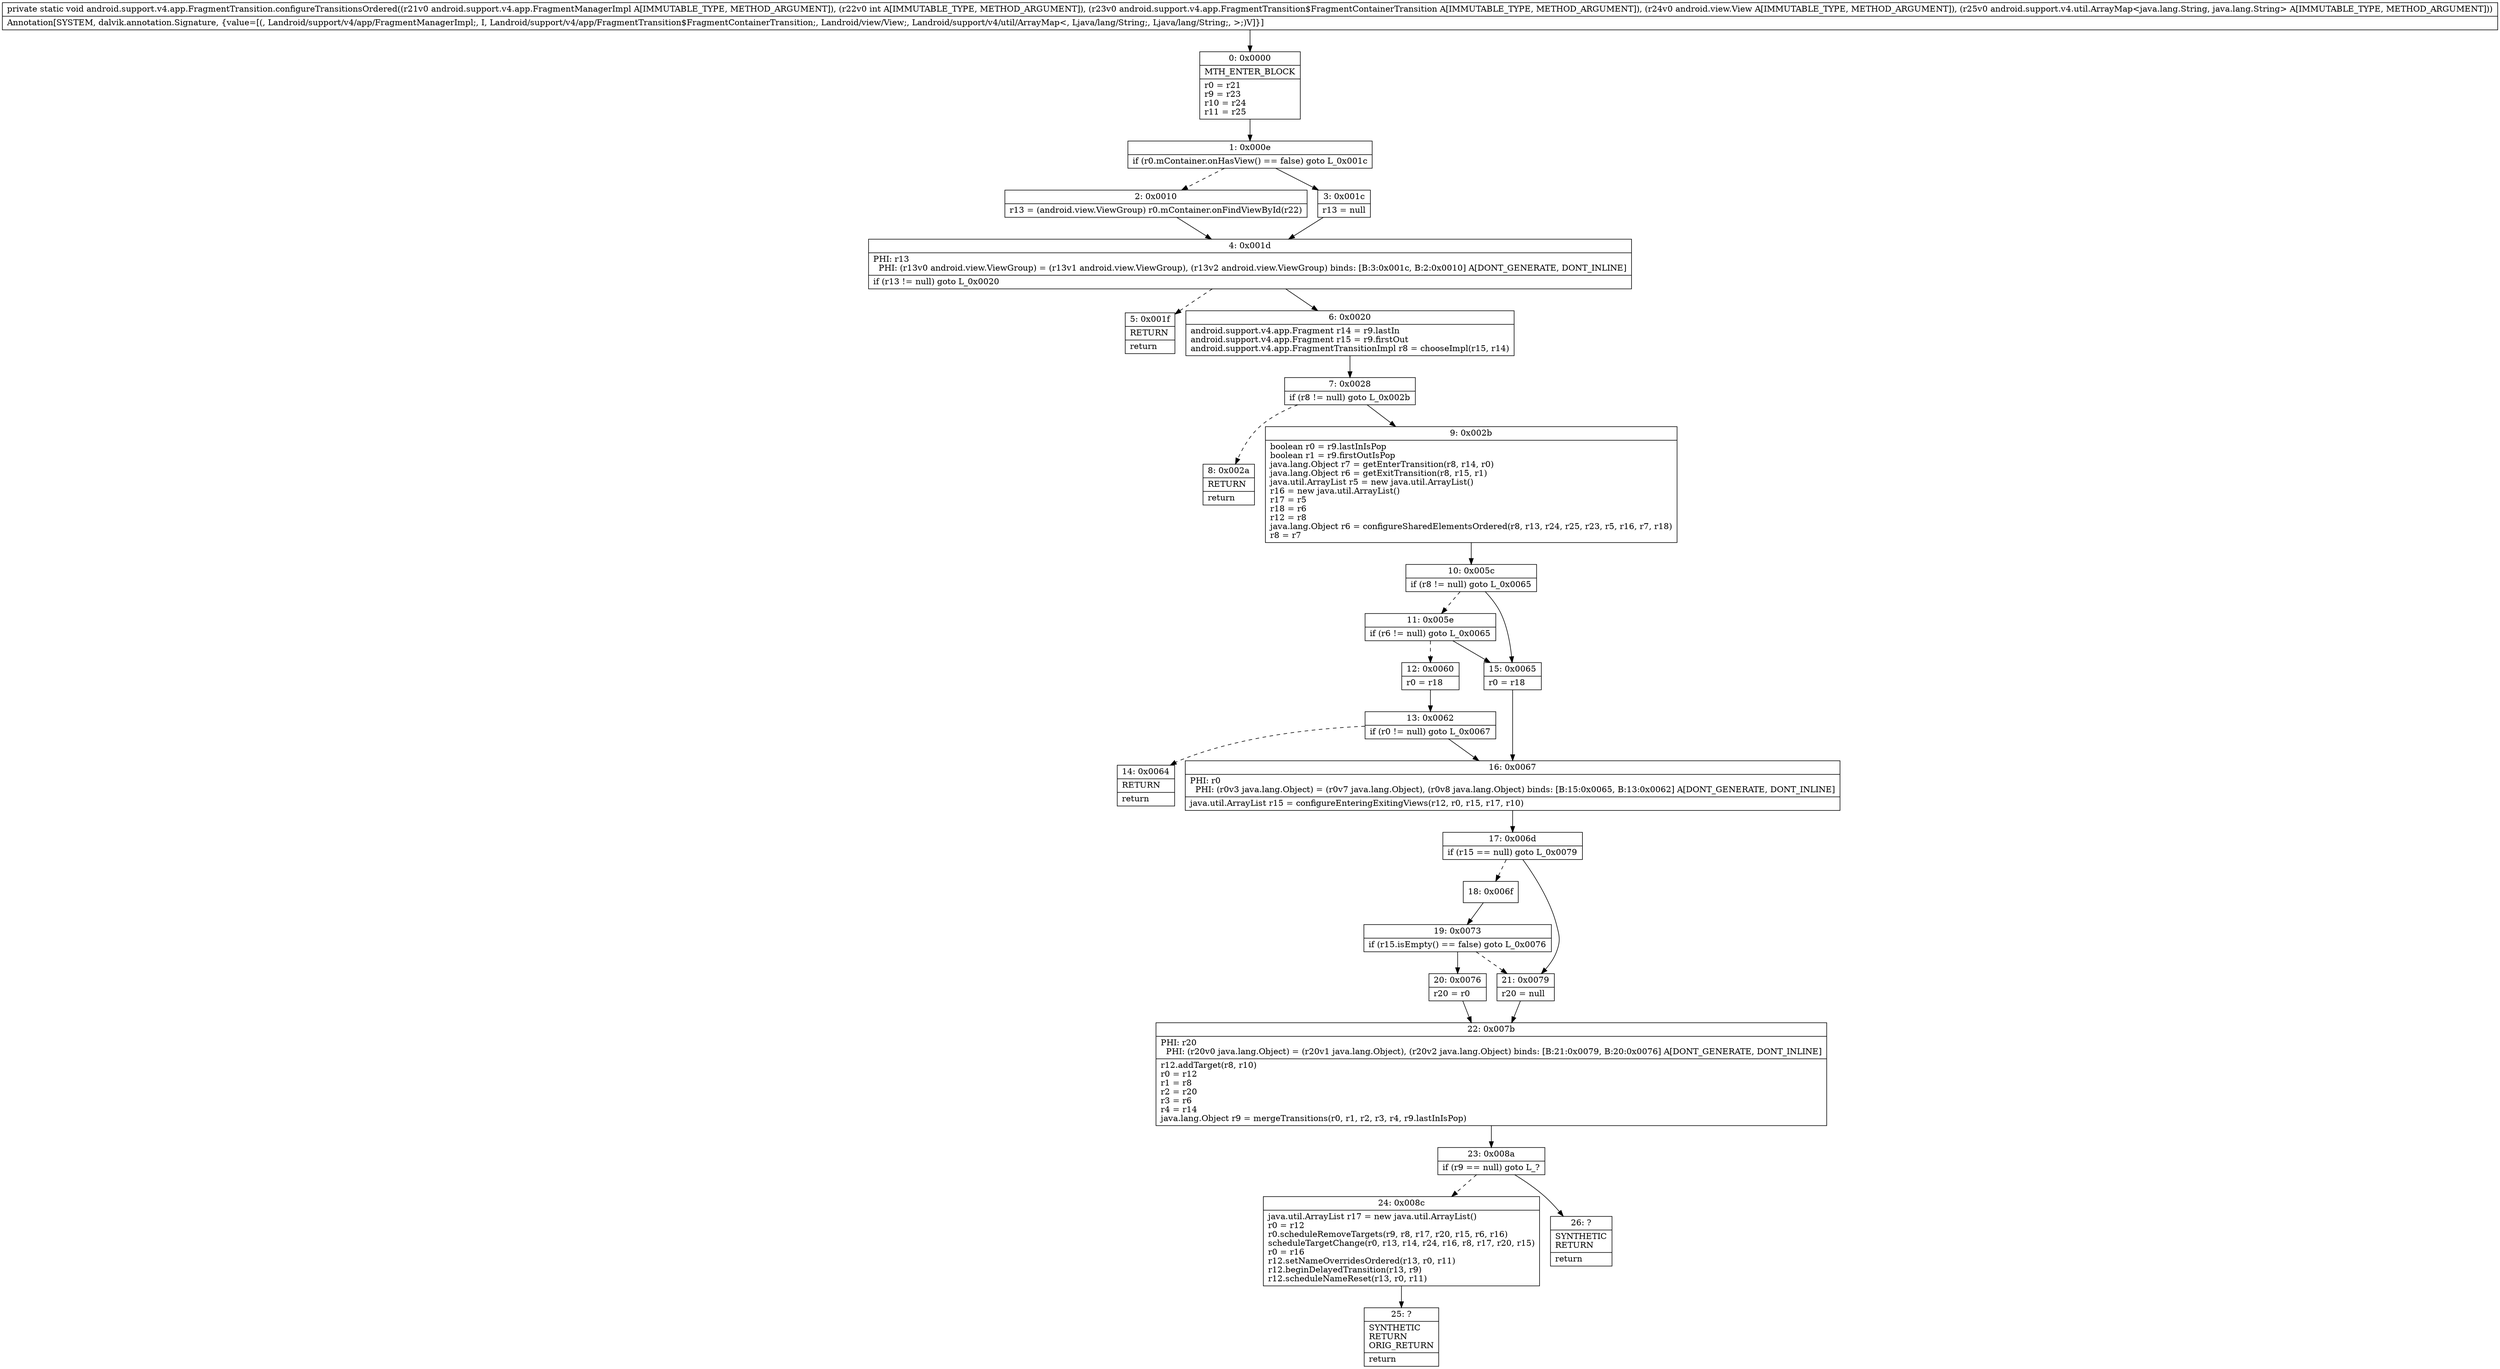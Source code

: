 digraph "CFG forandroid.support.v4.app.FragmentTransition.configureTransitionsOrdered(Landroid\/support\/v4\/app\/FragmentManagerImpl;ILandroid\/support\/v4\/app\/FragmentTransition$FragmentContainerTransition;Landroid\/view\/View;Landroid\/support\/v4\/util\/ArrayMap;)V" {
Node_0 [shape=record,label="{0\:\ 0x0000|MTH_ENTER_BLOCK\l|r0 = r21\lr9 = r23\lr10 = r24\lr11 = r25\l}"];
Node_1 [shape=record,label="{1\:\ 0x000e|if (r0.mContainer.onHasView() == false) goto L_0x001c\l}"];
Node_2 [shape=record,label="{2\:\ 0x0010|r13 = (android.view.ViewGroup) r0.mContainer.onFindViewById(r22)\l}"];
Node_3 [shape=record,label="{3\:\ 0x001c|r13 = null\l}"];
Node_4 [shape=record,label="{4\:\ 0x001d|PHI: r13 \l  PHI: (r13v0 android.view.ViewGroup) = (r13v1 android.view.ViewGroup), (r13v2 android.view.ViewGroup) binds: [B:3:0x001c, B:2:0x0010] A[DONT_GENERATE, DONT_INLINE]\l|if (r13 != null) goto L_0x0020\l}"];
Node_5 [shape=record,label="{5\:\ 0x001f|RETURN\l|return\l}"];
Node_6 [shape=record,label="{6\:\ 0x0020|android.support.v4.app.Fragment r14 = r9.lastIn\landroid.support.v4.app.Fragment r15 = r9.firstOut\landroid.support.v4.app.FragmentTransitionImpl r8 = chooseImpl(r15, r14)\l}"];
Node_7 [shape=record,label="{7\:\ 0x0028|if (r8 != null) goto L_0x002b\l}"];
Node_8 [shape=record,label="{8\:\ 0x002a|RETURN\l|return\l}"];
Node_9 [shape=record,label="{9\:\ 0x002b|boolean r0 = r9.lastInIsPop\lboolean r1 = r9.firstOutIsPop\ljava.lang.Object r7 = getEnterTransition(r8, r14, r0)\ljava.lang.Object r6 = getExitTransition(r8, r15, r1)\ljava.util.ArrayList r5 = new java.util.ArrayList()\lr16 = new java.util.ArrayList()\lr17 = r5\lr18 = r6\lr12 = r8\ljava.lang.Object r6 = configureSharedElementsOrdered(r8, r13, r24, r25, r23, r5, r16, r7, r18)\lr8 = r7\l}"];
Node_10 [shape=record,label="{10\:\ 0x005c|if (r8 != null) goto L_0x0065\l}"];
Node_11 [shape=record,label="{11\:\ 0x005e|if (r6 != null) goto L_0x0065\l}"];
Node_12 [shape=record,label="{12\:\ 0x0060|r0 = r18\l}"];
Node_13 [shape=record,label="{13\:\ 0x0062|if (r0 != null) goto L_0x0067\l}"];
Node_14 [shape=record,label="{14\:\ 0x0064|RETURN\l|return\l}"];
Node_15 [shape=record,label="{15\:\ 0x0065|r0 = r18\l}"];
Node_16 [shape=record,label="{16\:\ 0x0067|PHI: r0 \l  PHI: (r0v3 java.lang.Object) = (r0v7 java.lang.Object), (r0v8 java.lang.Object) binds: [B:15:0x0065, B:13:0x0062] A[DONT_GENERATE, DONT_INLINE]\l|java.util.ArrayList r15 = configureEnteringExitingViews(r12, r0, r15, r17, r10)\l}"];
Node_17 [shape=record,label="{17\:\ 0x006d|if (r15 == null) goto L_0x0079\l}"];
Node_18 [shape=record,label="{18\:\ 0x006f}"];
Node_19 [shape=record,label="{19\:\ 0x0073|if (r15.isEmpty() == false) goto L_0x0076\l}"];
Node_20 [shape=record,label="{20\:\ 0x0076|r20 = r0\l}"];
Node_21 [shape=record,label="{21\:\ 0x0079|r20 = null\l}"];
Node_22 [shape=record,label="{22\:\ 0x007b|PHI: r20 \l  PHI: (r20v0 java.lang.Object) = (r20v1 java.lang.Object), (r20v2 java.lang.Object) binds: [B:21:0x0079, B:20:0x0076] A[DONT_GENERATE, DONT_INLINE]\l|r12.addTarget(r8, r10)\lr0 = r12\lr1 = r8\lr2 = r20\lr3 = r6\lr4 = r14\ljava.lang.Object r9 = mergeTransitions(r0, r1, r2, r3, r4, r9.lastInIsPop)\l}"];
Node_23 [shape=record,label="{23\:\ 0x008a|if (r9 == null) goto L_?\l}"];
Node_24 [shape=record,label="{24\:\ 0x008c|java.util.ArrayList r17 = new java.util.ArrayList()\lr0 = r12\lr0.scheduleRemoveTargets(r9, r8, r17, r20, r15, r6, r16)\lscheduleTargetChange(r0, r13, r14, r24, r16, r8, r17, r20, r15)\lr0 = r16\lr12.setNameOverridesOrdered(r13, r0, r11)\lr12.beginDelayedTransition(r13, r9)\lr12.scheduleNameReset(r13, r0, r11)\l}"];
Node_25 [shape=record,label="{25\:\ ?|SYNTHETIC\lRETURN\lORIG_RETURN\l|return\l}"];
Node_26 [shape=record,label="{26\:\ ?|SYNTHETIC\lRETURN\l|return\l}"];
MethodNode[shape=record,label="{private static void android.support.v4.app.FragmentTransition.configureTransitionsOrdered((r21v0 android.support.v4.app.FragmentManagerImpl A[IMMUTABLE_TYPE, METHOD_ARGUMENT]), (r22v0 int A[IMMUTABLE_TYPE, METHOD_ARGUMENT]), (r23v0 android.support.v4.app.FragmentTransition$FragmentContainerTransition A[IMMUTABLE_TYPE, METHOD_ARGUMENT]), (r24v0 android.view.View A[IMMUTABLE_TYPE, METHOD_ARGUMENT]), (r25v0 android.support.v4.util.ArrayMap\<java.lang.String, java.lang.String\> A[IMMUTABLE_TYPE, METHOD_ARGUMENT]))  | Annotation[SYSTEM, dalvik.annotation.Signature, \{value=[(, Landroid\/support\/v4\/app\/FragmentManagerImpl;, I, Landroid\/support\/v4\/app\/FragmentTransition$FragmentContainerTransition;, Landroid\/view\/View;, Landroid\/support\/v4\/util\/ArrayMap\<, Ljava\/lang\/String;, Ljava\/lang\/String;, \>;)V]\}]\l}"];
MethodNode -> Node_0;
Node_0 -> Node_1;
Node_1 -> Node_2[style=dashed];
Node_1 -> Node_3;
Node_2 -> Node_4;
Node_3 -> Node_4;
Node_4 -> Node_5[style=dashed];
Node_4 -> Node_6;
Node_6 -> Node_7;
Node_7 -> Node_8[style=dashed];
Node_7 -> Node_9;
Node_9 -> Node_10;
Node_10 -> Node_11[style=dashed];
Node_10 -> Node_15;
Node_11 -> Node_12[style=dashed];
Node_11 -> Node_15;
Node_12 -> Node_13;
Node_13 -> Node_14[style=dashed];
Node_13 -> Node_16;
Node_15 -> Node_16;
Node_16 -> Node_17;
Node_17 -> Node_18[style=dashed];
Node_17 -> Node_21;
Node_18 -> Node_19;
Node_19 -> Node_20;
Node_19 -> Node_21[style=dashed];
Node_20 -> Node_22;
Node_21 -> Node_22;
Node_22 -> Node_23;
Node_23 -> Node_24[style=dashed];
Node_23 -> Node_26;
Node_24 -> Node_25;
}

